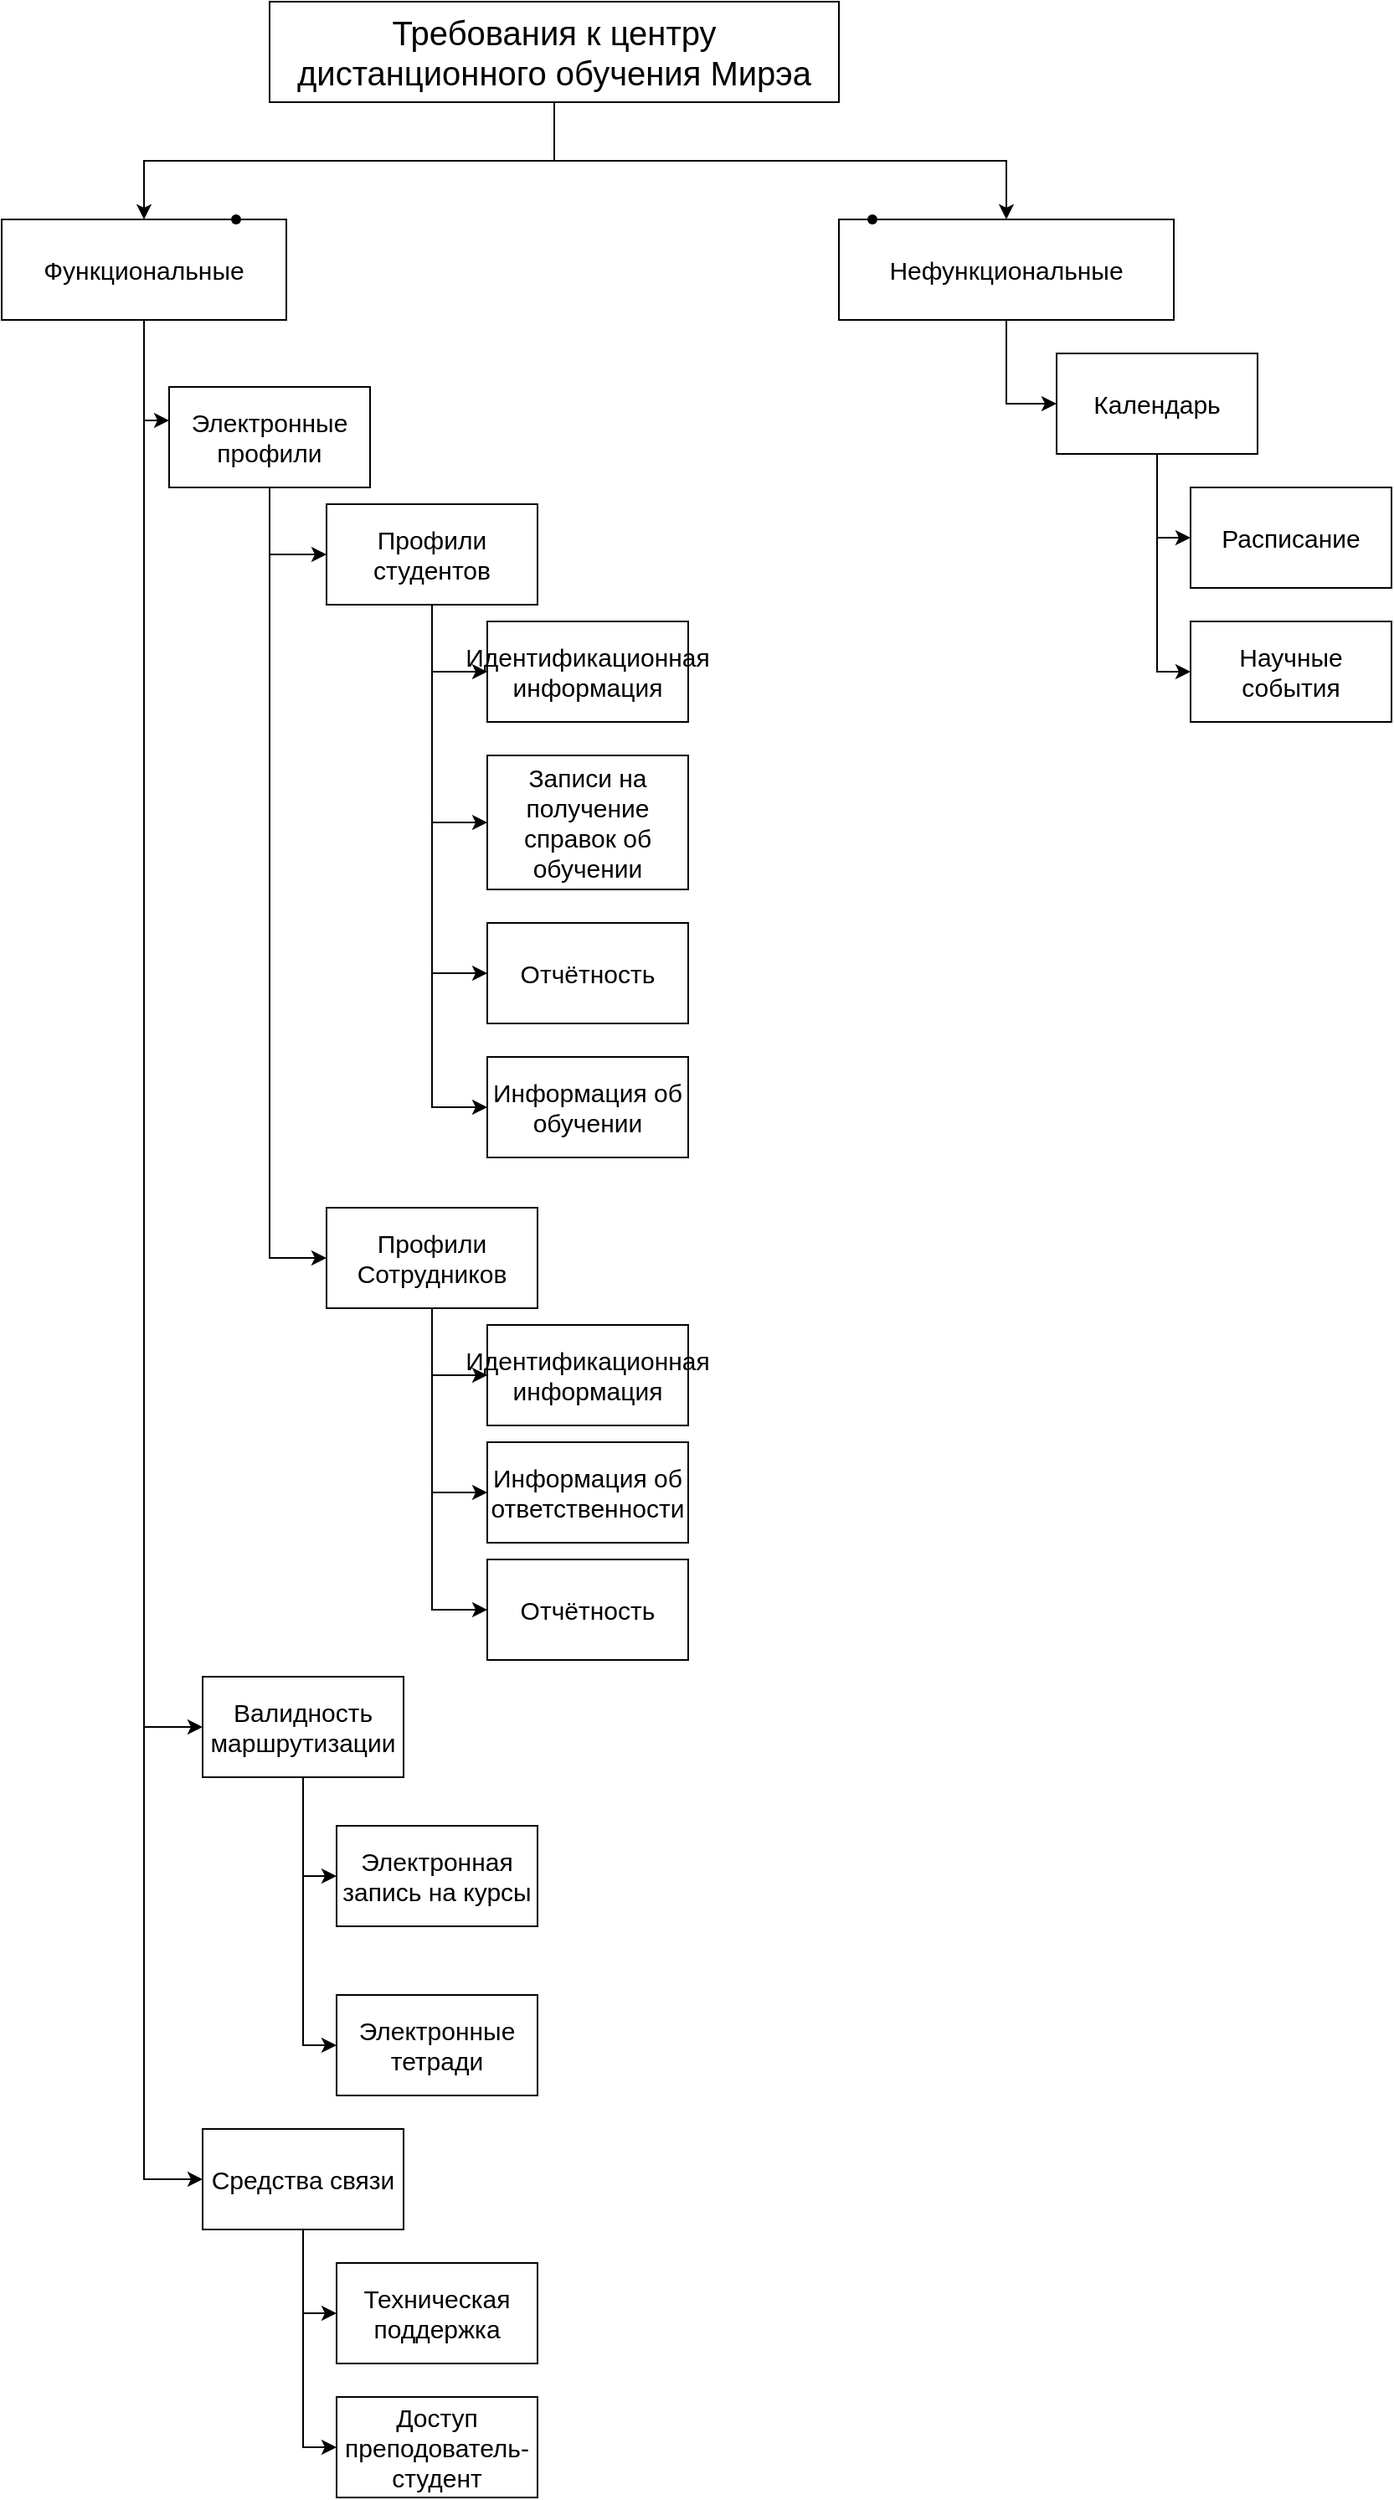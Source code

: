 <mxfile version="16.6.5" type="github">
  <diagram id="ydHm3abZfERVkndK7THx" name="Page-1">
    <mxGraphModel dx="2188" dy="1172" grid="1" gridSize="10" guides="1" tooltips="1" connect="1" arrows="1" fold="1" page="1" pageScale="1" pageWidth="827" pageHeight="1169" math="0" shadow="0">
      <root>
        <mxCell id="0" />
        <mxCell id="1" parent="0" />
        <mxCell id="hOvXO1Wg6AmRqamyFDoM-5" value="" style="edgeStyle=orthogonalEdgeStyle;rounded=0;orthogonalLoop=1;jettySize=auto;html=1;fontSize=15;entryX=0.5;entryY=0;entryDx=0;entryDy=0;" edge="1" parent="1" source="hOvXO1Wg6AmRqamyFDoM-1" target="hOvXO1Wg6AmRqamyFDoM-2">
          <mxGeometry relative="1" as="geometry" />
        </mxCell>
        <mxCell id="hOvXO1Wg6AmRqamyFDoM-7" value="" style="edgeStyle=orthogonalEdgeStyle;rounded=0;orthogonalLoop=1;jettySize=auto;html=1;fontSize=15;entryX=0.5;entryY=0;entryDx=0;entryDy=0;" edge="1" parent="1" source="hOvXO1Wg6AmRqamyFDoM-1" target="hOvXO1Wg6AmRqamyFDoM-3">
          <mxGeometry relative="1" as="geometry" />
        </mxCell>
        <mxCell id="hOvXO1Wg6AmRqamyFDoM-1" value="&lt;font style=&quot;font-size: 20px&quot;&gt;Требования к центру дистанционного обучения Mирэа&lt;/font&gt;" style="rounded=0;whiteSpace=wrap;html=1;" vertex="1" parent="1">
          <mxGeometry x="280" y="80" width="340" height="60" as="geometry" />
        </mxCell>
        <mxCell id="hOvXO1Wg6AmRqamyFDoM-9" value="" style="edgeStyle=orthogonalEdgeStyle;rounded=0;orthogonalLoop=1;jettySize=auto;html=1;fontSize=15;" edge="1" parent="1" source="hOvXO1Wg6AmRqamyFDoM-2" target="hOvXO1Wg6AmRqamyFDoM-8">
          <mxGeometry relative="1" as="geometry">
            <Array as="points">
              <mxPoint x="205" y="330" />
            </Array>
          </mxGeometry>
        </mxCell>
        <mxCell id="hOvXO1Wg6AmRqamyFDoM-37" style="edgeStyle=orthogonalEdgeStyle;rounded=0;orthogonalLoop=1;jettySize=auto;html=1;entryX=0;entryY=0.5;entryDx=0;entryDy=0;fontSize=15;" edge="1" parent="1" source="hOvXO1Wg6AmRqamyFDoM-2" target="hOvXO1Wg6AmRqamyFDoM-36">
          <mxGeometry relative="1" as="geometry" />
        </mxCell>
        <mxCell id="hOvXO1Wg6AmRqamyFDoM-43" style="edgeStyle=orthogonalEdgeStyle;rounded=0;orthogonalLoop=1;jettySize=auto;html=1;entryX=0;entryY=0.5;entryDx=0;entryDy=0;fontSize=15;" edge="1" parent="1" source="hOvXO1Wg6AmRqamyFDoM-2" target="hOvXO1Wg6AmRqamyFDoM-42">
          <mxGeometry relative="1" as="geometry" />
        </mxCell>
        <mxCell id="hOvXO1Wg6AmRqamyFDoM-2" value="&lt;font style=&quot;font-size: 15px&quot;&gt;Функциональные&lt;/font&gt;" style="rounded=0;whiteSpace=wrap;html=1;" vertex="1" parent="1">
          <mxGeometry x="120" y="210" width="170" height="60" as="geometry" />
        </mxCell>
        <mxCell id="hOvXO1Wg6AmRqamyFDoM-49" style="edgeStyle=orthogonalEdgeStyle;rounded=0;orthogonalLoop=1;jettySize=auto;html=1;entryX=0;entryY=0.5;entryDx=0;entryDy=0;fontSize=15;" edge="1" parent="1" source="hOvXO1Wg6AmRqamyFDoM-3" target="hOvXO1Wg6AmRqamyFDoM-48">
          <mxGeometry relative="1" as="geometry" />
        </mxCell>
        <mxCell id="hOvXO1Wg6AmRqamyFDoM-3" value="Нефункциональные" style="rounded=0;whiteSpace=wrap;html=1;fontSize=15;" vertex="1" parent="1">
          <mxGeometry x="620" y="210" width="200" height="60" as="geometry" />
        </mxCell>
        <mxCell id="hOvXO1Wg6AmRqamyFDoM-4" value="" style="shape=waypoint;sketch=0;size=6;pointerEvents=1;points=[];fillColor=default;resizable=0;rotatable=0;perimeter=centerPerimeter;snapToPoint=1;rounded=0;" vertex="1" parent="1">
          <mxGeometry x="240" y="190" width="40" height="40" as="geometry" />
        </mxCell>
        <mxCell id="hOvXO1Wg6AmRqamyFDoM-6" value="" style="shape=waypoint;sketch=0;size=6;pointerEvents=1;points=[];fillColor=default;resizable=0;rotatable=0;perimeter=centerPerimeter;snapToPoint=1;rounded=0;" vertex="1" parent="1">
          <mxGeometry x="620" y="190" width="40" height="40" as="geometry" />
        </mxCell>
        <mxCell id="hOvXO1Wg6AmRqamyFDoM-19" style="edgeStyle=orthogonalEdgeStyle;rounded=0;orthogonalLoop=1;jettySize=auto;html=1;entryX=0;entryY=0.5;entryDx=0;entryDy=0;fontSize=15;" edge="1" parent="1" source="hOvXO1Wg6AmRqamyFDoM-8" target="hOvXO1Wg6AmRqamyFDoM-11">
          <mxGeometry relative="1" as="geometry" />
        </mxCell>
        <mxCell id="hOvXO1Wg6AmRqamyFDoM-28" style="edgeStyle=orthogonalEdgeStyle;rounded=0;orthogonalLoop=1;jettySize=auto;html=1;entryX=0;entryY=0.5;entryDx=0;entryDy=0;fontSize=15;" edge="1" parent="1" source="hOvXO1Wg6AmRqamyFDoM-8" target="hOvXO1Wg6AmRqamyFDoM-10">
          <mxGeometry relative="1" as="geometry" />
        </mxCell>
        <mxCell id="hOvXO1Wg6AmRqamyFDoM-8" value="Электронные профили" style="rounded=0;whiteSpace=wrap;html=1;fontSize=15;" vertex="1" parent="1">
          <mxGeometry x="220" y="310" width="120" height="60" as="geometry" />
        </mxCell>
        <mxCell id="hOvXO1Wg6AmRqamyFDoM-20" style="edgeStyle=orthogonalEdgeStyle;rounded=0;orthogonalLoop=1;jettySize=auto;html=1;entryX=0;entryY=0.5;entryDx=0;entryDy=0;fontSize=15;" edge="1" parent="1" source="hOvXO1Wg6AmRqamyFDoM-10" target="hOvXO1Wg6AmRqamyFDoM-17">
          <mxGeometry relative="1" as="geometry" />
        </mxCell>
        <mxCell id="hOvXO1Wg6AmRqamyFDoM-23" style="edgeStyle=orthogonalEdgeStyle;rounded=0;orthogonalLoop=1;jettySize=auto;html=1;entryX=0;entryY=0.5;entryDx=0;entryDy=0;fontSize=15;" edge="1" parent="1" source="hOvXO1Wg6AmRqamyFDoM-10" target="hOvXO1Wg6AmRqamyFDoM-22">
          <mxGeometry relative="1" as="geometry" />
        </mxCell>
        <mxCell id="hOvXO1Wg6AmRqamyFDoM-24" style="edgeStyle=orthogonalEdgeStyle;rounded=0;orthogonalLoop=1;jettySize=auto;html=1;entryX=0;entryY=0.5;entryDx=0;entryDy=0;fontSize=15;" edge="1" parent="1" source="hOvXO1Wg6AmRqamyFDoM-10" target="hOvXO1Wg6AmRqamyFDoM-12">
          <mxGeometry relative="1" as="geometry" />
        </mxCell>
        <mxCell id="hOvXO1Wg6AmRqamyFDoM-27" style="edgeStyle=orthogonalEdgeStyle;rounded=0;orthogonalLoop=1;jettySize=auto;html=1;entryX=0;entryY=0.5;entryDx=0;entryDy=0;fontSize=15;" edge="1" parent="1" source="hOvXO1Wg6AmRqamyFDoM-10" target="hOvXO1Wg6AmRqamyFDoM-26">
          <mxGeometry relative="1" as="geometry" />
        </mxCell>
        <mxCell id="hOvXO1Wg6AmRqamyFDoM-10" value="Профили студентов" style="rounded=0;whiteSpace=wrap;html=1;fontSize=15;" vertex="1" parent="1">
          <mxGeometry x="314" y="380" width="126" height="60" as="geometry" />
        </mxCell>
        <mxCell id="hOvXO1Wg6AmRqamyFDoM-31" style="edgeStyle=orthogonalEdgeStyle;rounded=0;orthogonalLoop=1;jettySize=auto;html=1;entryX=0;entryY=0.5;entryDx=0;entryDy=0;fontSize=15;" edge="1" parent="1" source="hOvXO1Wg6AmRqamyFDoM-11" target="hOvXO1Wg6AmRqamyFDoM-30">
          <mxGeometry relative="1" as="geometry" />
        </mxCell>
        <mxCell id="hOvXO1Wg6AmRqamyFDoM-33" style="edgeStyle=orthogonalEdgeStyle;rounded=0;orthogonalLoop=1;jettySize=auto;html=1;entryX=0;entryY=0.5;entryDx=0;entryDy=0;fontSize=15;" edge="1" parent="1" source="hOvXO1Wg6AmRqamyFDoM-11" target="hOvXO1Wg6AmRqamyFDoM-32">
          <mxGeometry relative="1" as="geometry" />
        </mxCell>
        <mxCell id="hOvXO1Wg6AmRqamyFDoM-35" style="edgeStyle=orthogonalEdgeStyle;rounded=0;orthogonalLoop=1;jettySize=auto;html=1;entryX=0;entryY=0.5;entryDx=0;entryDy=0;fontSize=15;" edge="1" parent="1" source="hOvXO1Wg6AmRqamyFDoM-11" target="hOvXO1Wg6AmRqamyFDoM-34">
          <mxGeometry relative="1" as="geometry" />
        </mxCell>
        <mxCell id="hOvXO1Wg6AmRqamyFDoM-11" value="Профили Сотрудников" style="rounded=0;whiteSpace=wrap;html=1;fontSize=15;" vertex="1" parent="1">
          <mxGeometry x="314" y="800" width="126" height="60" as="geometry" />
        </mxCell>
        <mxCell id="hOvXO1Wg6AmRqamyFDoM-12" value="Идентификационная информация" style="rounded=0;whiteSpace=wrap;html=1;fontSize=15;" vertex="1" parent="1">
          <mxGeometry x="410" y="450" width="120" height="60" as="geometry" />
        </mxCell>
        <mxCell id="hOvXO1Wg6AmRqamyFDoM-17" value="Записи на получение справок об обучении" style="rounded=0;whiteSpace=wrap;html=1;fontSize=15;" vertex="1" parent="1">
          <mxGeometry x="410" y="530" width="120" height="80" as="geometry" />
        </mxCell>
        <mxCell id="hOvXO1Wg6AmRqamyFDoM-22" value="Отчётность" style="rounded=0;whiteSpace=wrap;html=1;fontSize=15;" vertex="1" parent="1">
          <mxGeometry x="410" y="630" width="120" height="60" as="geometry" />
        </mxCell>
        <mxCell id="hOvXO1Wg6AmRqamyFDoM-26" value="Информация об&lt;br&gt;обучении" style="rounded=0;whiteSpace=wrap;html=1;fontSize=15;" vertex="1" parent="1">
          <mxGeometry x="410" y="710" width="120" height="60" as="geometry" />
        </mxCell>
        <mxCell id="hOvXO1Wg6AmRqamyFDoM-30" value="Идентификационная информация" style="rounded=0;whiteSpace=wrap;html=1;fontSize=15;" vertex="1" parent="1">
          <mxGeometry x="410" y="870" width="120" height="60" as="geometry" />
        </mxCell>
        <mxCell id="hOvXO1Wg6AmRqamyFDoM-32" value="Информация об&lt;br&gt;ответственности" style="rounded=0;whiteSpace=wrap;html=1;fontSize=15;" vertex="1" parent="1">
          <mxGeometry x="410" y="940" width="120" height="60" as="geometry" />
        </mxCell>
        <mxCell id="hOvXO1Wg6AmRqamyFDoM-34" value="Отчётность" style="rounded=0;whiteSpace=wrap;html=1;fontSize=15;" vertex="1" parent="1">
          <mxGeometry x="410" y="1010" width="120" height="60" as="geometry" />
        </mxCell>
        <mxCell id="hOvXO1Wg6AmRqamyFDoM-39" style="edgeStyle=orthogonalEdgeStyle;rounded=0;orthogonalLoop=1;jettySize=auto;html=1;entryX=0;entryY=0.5;entryDx=0;entryDy=0;fontSize=15;" edge="1" parent="1" source="hOvXO1Wg6AmRqamyFDoM-36" target="hOvXO1Wg6AmRqamyFDoM-38">
          <mxGeometry relative="1" as="geometry" />
        </mxCell>
        <mxCell id="hOvXO1Wg6AmRqamyFDoM-41" style="edgeStyle=orthogonalEdgeStyle;rounded=0;orthogonalLoop=1;jettySize=auto;html=1;entryX=0;entryY=0.5;entryDx=0;entryDy=0;fontSize=15;" edge="1" parent="1" source="hOvXO1Wg6AmRqamyFDoM-36" target="hOvXO1Wg6AmRqamyFDoM-40">
          <mxGeometry relative="1" as="geometry" />
        </mxCell>
        <mxCell id="hOvXO1Wg6AmRqamyFDoM-36" value="Валидность маршрутизации" style="rounded=0;whiteSpace=wrap;html=1;fontSize=15;" vertex="1" parent="1">
          <mxGeometry x="240" y="1080" width="120" height="60" as="geometry" />
        </mxCell>
        <mxCell id="hOvXO1Wg6AmRqamyFDoM-38" value="Электронная запись на курсы" style="rounded=0;whiteSpace=wrap;html=1;fontSize=15;" vertex="1" parent="1">
          <mxGeometry x="320" y="1169" width="120" height="60" as="geometry" />
        </mxCell>
        <mxCell id="hOvXO1Wg6AmRqamyFDoM-40" value="Электронные тетради" style="rounded=0;whiteSpace=wrap;html=1;fontSize=15;" vertex="1" parent="1">
          <mxGeometry x="320" y="1270" width="120" height="60" as="geometry" />
        </mxCell>
        <mxCell id="hOvXO1Wg6AmRqamyFDoM-45" style="edgeStyle=orthogonalEdgeStyle;rounded=0;orthogonalLoop=1;jettySize=auto;html=1;entryX=0;entryY=0.5;entryDx=0;entryDy=0;fontSize=15;" edge="1" parent="1" source="hOvXO1Wg6AmRqamyFDoM-42" target="hOvXO1Wg6AmRqamyFDoM-44">
          <mxGeometry relative="1" as="geometry" />
        </mxCell>
        <mxCell id="hOvXO1Wg6AmRqamyFDoM-47" style="edgeStyle=orthogonalEdgeStyle;rounded=0;orthogonalLoop=1;jettySize=auto;html=1;entryX=0;entryY=0.5;entryDx=0;entryDy=0;fontSize=15;" edge="1" parent="1" source="hOvXO1Wg6AmRqamyFDoM-42" target="hOvXO1Wg6AmRqamyFDoM-46">
          <mxGeometry relative="1" as="geometry" />
        </mxCell>
        <mxCell id="hOvXO1Wg6AmRqamyFDoM-42" value="Средства связи" style="rounded=0;whiteSpace=wrap;html=1;fontSize=15;" vertex="1" parent="1">
          <mxGeometry x="240" y="1350" width="120" height="60" as="geometry" />
        </mxCell>
        <mxCell id="hOvXO1Wg6AmRqamyFDoM-44" value="Техническая поддержка" style="rounded=0;whiteSpace=wrap;html=1;fontSize=15;" vertex="1" parent="1">
          <mxGeometry x="320" y="1430" width="120" height="60" as="geometry" />
        </mxCell>
        <mxCell id="hOvXO1Wg6AmRqamyFDoM-46" value="Доступ преподователь-студент" style="rounded=0;whiteSpace=wrap;html=1;fontSize=15;" vertex="1" parent="1">
          <mxGeometry x="320" y="1510" width="120" height="60" as="geometry" />
        </mxCell>
        <mxCell id="hOvXO1Wg6AmRqamyFDoM-51" style="edgeStyle=orthogonalEdgeStyle;rounded=0;orthogonalLoop=1;jettySize=auto;html=1;entryX=0;entryY=0.5;entryDx=0;entryDy=0;fontSize=15;" edge="1" parent="1" source="hOvXO1Wg6AmRqamyFDoM-48" target="hOvXO1Wg6AmRqamyFDoM-50">
          <mxGeometry relative="1" as="geometry" />
        </mxCell>
        <mxCell id="hOvXO1Wg6AmRqamyFDoM-53" style="edgeStyle=orthogonalEdgeStyle;rounded=0;orthogonalLoop=1;jettySize=auto;html=1;entryX=0;entryY=0.5;entryDx=0;entryDy=0;fontSize=15;" edge="1" parent="1" source="hOvXO1Wg6AmRqamyFDoM-48" target="hOvXO1Wg6AmRqamyFDoM-52">
          <mxGeometry relative="1" as="geometry" />
        </mxCell>
        <mxCell id="hOvXO1Wg6AmRqamyFDoM-48" value="Календарь" style="rounded=0;whiteSpace=wrap;html=1;fontSize=15;" vertex="1" parent="1">
          <mxGeometry x="750" y="290" width="120" height="60" as="geometry" />
        </mxCell>
        <mxCell id="hOvXO1Wg6AmRqamyFDoM-50" value="Расписание" style="rounded=0;whiteSpace=wrap;html=1;fontSize=15;" vertex="1" parent="1">
          <mxGeometry x="830" y="370" width="120" height="60" as="geometry" />
        </mxCell>
        <mxCell id="hOvXO1Wg6AmRqamyFDoM-52" value="Научные события" style="rounded=0;whiteSpace=wrap;html=1;fontSize=15;" vertex="1" parent="1">
          <mxGeometry x="830" y="450" width="120" height="60" as="geometry" />
        </mxCell>
      </root>
    </mxGraphModel>
  </diagram>
</mxfile>
